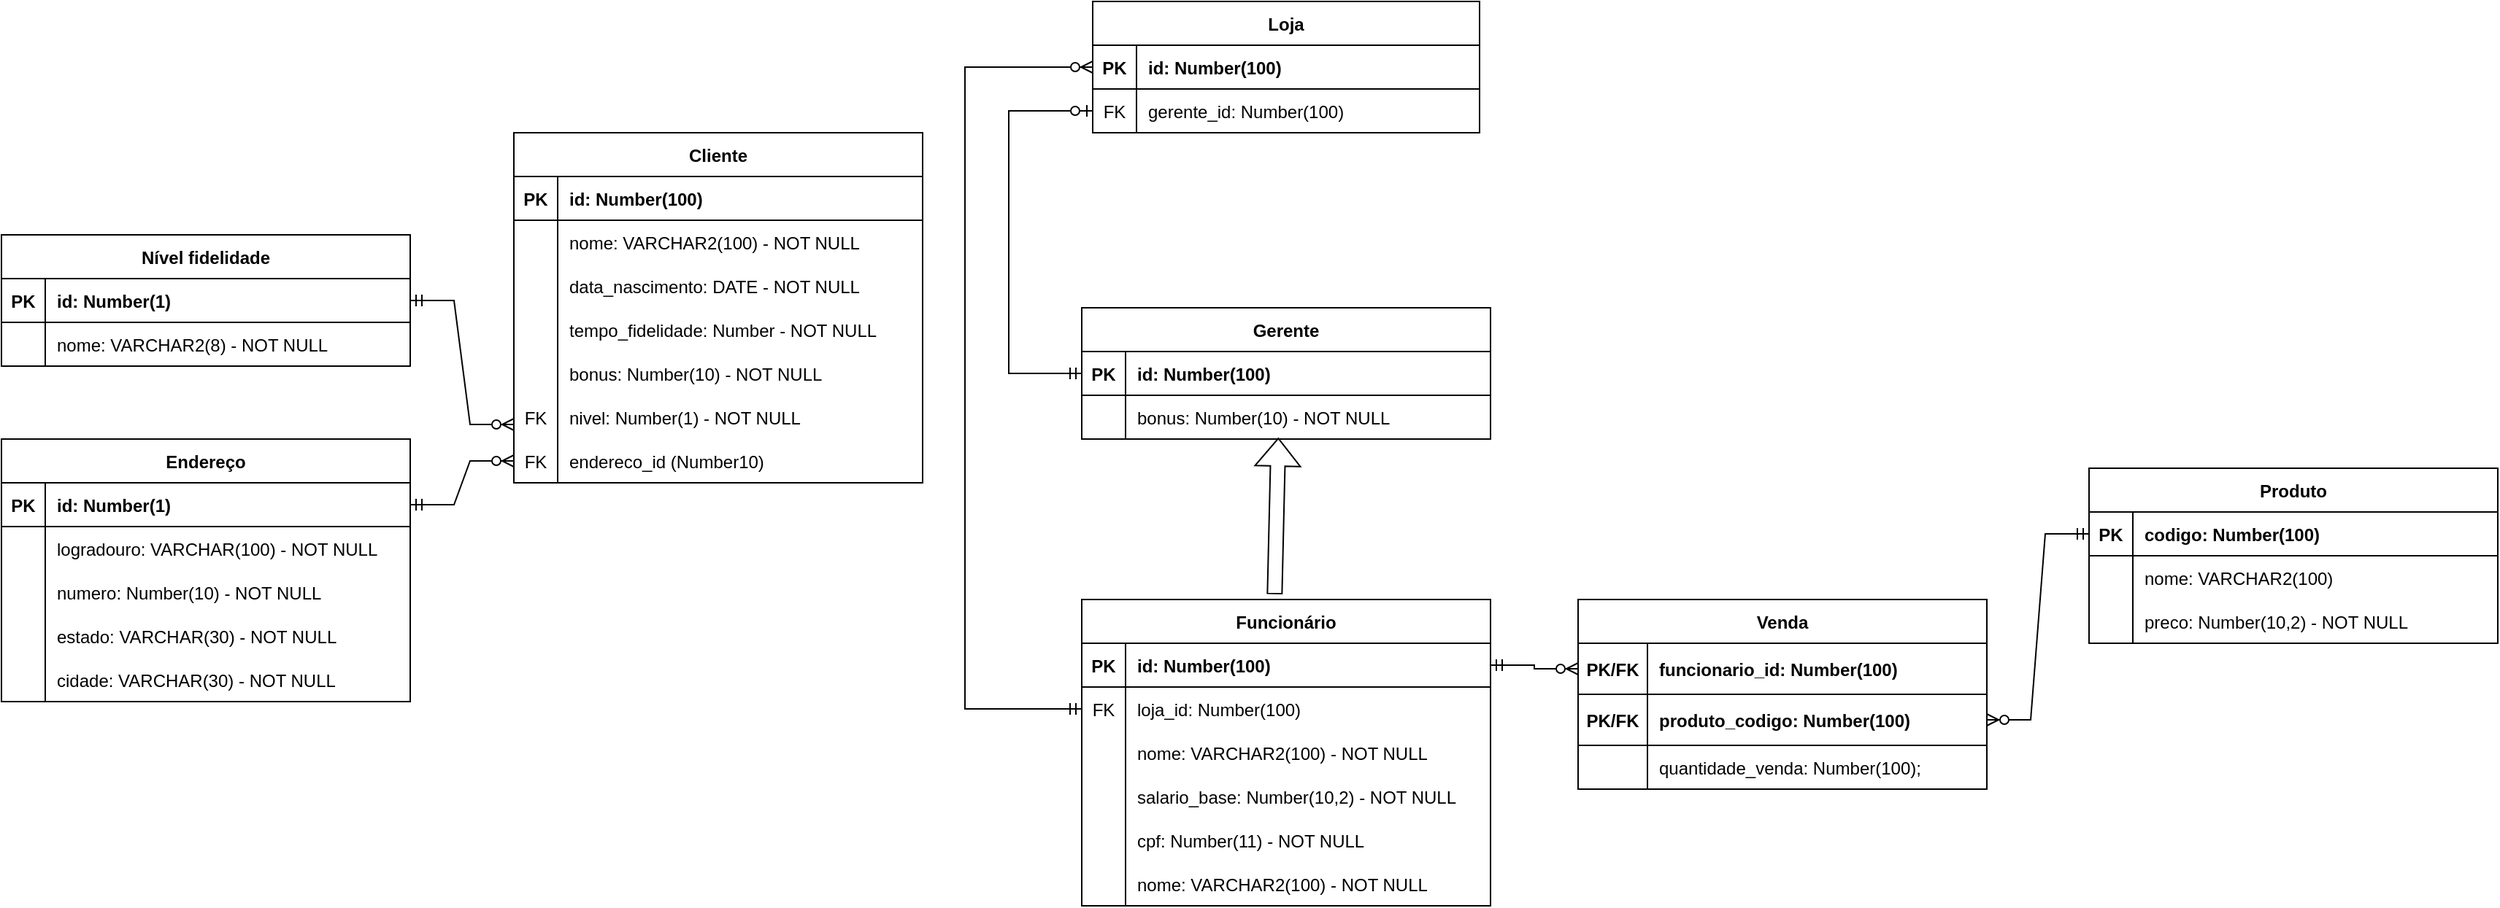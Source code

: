 <mxfile version="21.0.4" type="device"><diagram id="R2lEEEUBdFMjLlhIrx00" name="Page-1"><mxGraphModel dx="2559" dy="919" grid="1" gridSize="10" guides="1" tooltips="1" connect="1" arrows="1" fold="1" page="1" pageScale="1" pageWidth="850" pageHeight="1100" math="0" shadow="0" extFonts="Permanent Marker^https://fonts.googleapis.com/css?family=Permanent+Marker"><root><mxCell id="0"/><mxCell id="1" parent="0"/><mxCell id="8-g0kvfaMB6sm2npiNc5-183" value="" style="edgeStyle=orthogonalEdgeStyle;fontSize=12;html=1;endArrow=ERzeroToOne;startArrow=ERmandOne;rounded=0;exitX=0;exitY=0.5;exitDx=0;exitDy=0;entryX=0;entryY=0.5;entryDx=0;entryDy=0;" parent="1" source="8-g0kvfaMB6sm2npiNc5-152" target="8-g0kvfaMB6sm2npiNc5-37" edge="1"><mxGeometry width="100" height="100" relative="1" as="geometry"><mxPoint x="200" y="200" as="sourcePoint"/><mxPoint x="270" y="75" as="targetPoint"/><Array as="points"><mxPoint x="220" y="255"/><mxPoint x="220" y="75"/></Array></mxGeometry></mxCell><mxCell id="8-g0kvfaMB6sm2npiNc5-1" value="Loja" style="shape=table;startSize=30;container=1;collapsible=1;childLayout=tableLayout;fixedRows=1;rowLines=0;fontStyle=1;align=center;resizeLast=1;" parent="1" vertex="1"><mxGeometry x="277.5" width="265" height="90" as="geometry"/></mxCell><mxCell id="8-g0kvfaMB6sm2npiNc5-2" value="" style="shape=tableRow;horizontal=0;startSize=0;swimlaneHead=0;swimlaneBody=0;fillColor=none;collapsible=0;dropTarget=0;points=[[0,0.5],[1,0.5]];portConstraint=eastwest;top=0;left=0;right=0;bottom=1;" parent="8-g0kvfaMB6sm2npiNc5-1" vertex="1"><mxGeometry y="30" width="265" height="30" as="geometry"/></mxCell><mxCell id="8-g0kvfaMB6sm2npiNc5-3" value="PK" style="shape=partialRectangle;connectable=0;fillColor=none;top=0;left=0;bottom=0;right=0;fontStyle=1;overflow=hidden;" parent="8-g0kvfaMB6sm2npiNc5-2" vertex="1"><mxGeometry width="30" height="30" as="geometry"><mxRectangle width="30" height="30" as="alternateBounds"/></mxGeometry></mxCell><mxCell id="8-g0kvfaMB6sm2npiNc5-4" value="id: Number(100)" style="shape=partialRectangle;connectable=0;fillColor=none;top=0;left=0;bottom=0;right=0;align=left;spacingLeft=6;fontStyle=1;overflow=hidden;" parent="8-g0kvfaMB6sm2npiNc5-2" vertex="1"><mxGeometry x="30" width="235" height="30" as="geometry"><mxRectangle width="235" height="30" as="alternateBounds"/></mxGeometry></mxCell><mxCell id="8-g0kvfaMB6sm2npiNc5-37" value="" style="shape=tableRow;horizontal=0;startSize=0;swimlaneHead=0;swimlaneBody=0;fillColor=none;collapsible=0;dropTarget=0;points=[[0,0.5],[1,0.5]];portConstraint=eastwest;top=0;left=0;right=0;bottom=0;" parent="8-g0kvfaMB6sm2npiNc5-1" vertex="1"><mxGeometry y="60" width="265" height="30" as="geometry"/></mxCell><mxCell id="8-g0kvfaMB6sm2npiNc5-38" value="FK" style="shape=partialRectangle;connectable=0;fillColor=none;top=0;left=0;bottom=0;right=0;editable=1;overflow=hidden;" parent="8-g0kvfaMB6sm2npiNc5-37" vertex="1"><mxGeometry width="30" height="30" as="geometry"><mxRectangle width="30" height="30" as="alternateBounds"/></mxGeometry></mxCell><mxCell id="8-g0kvfaMB6sm2npiNc5-39" value="gerente_id: Number(100)" style="shape=partialRectangle;connectable=0;fillColor=none;top=0;left=0;bottom=0;right=0;align=left;spacingLeft=6;overflow=hidden;" parent="8-g0kvfaMB6sm2npiNc5-37" vertex="1"><mxGeometry x="30" width="235" height="30" as="geometry"><mxRectangle width="235" height="30" as="alternateBounds"/></mxGeometry></mxCell><mxCell id="8-g0kvfaMB6sm2npiNc5-8" value="Produto" style="shape=table;startSize=30;container=1;collapsible=1;childLayout=tableLayout;fixedRows=1;rowLines=0;fontStyle=1;align=center;resizeLast=1;" parent="1" vertex="1"><mxGeometry x="960" y="320" width="280" height="120" as="geometry"/></mxCell><mxCell id="8-g0kvfaMB6sm2npiNc5-9" value="" style="shape=tableRow;horizontal=0;startSize=0;swimlaneHead=0;swimlaneBody=0;fillColor=none;collapsible=0;dropTarget=0;points=[[0,0.5],[1,0.5]];portConstraint=eastwest;top=0;left=0;right=0;bottom=1;" parent="8-g0kvfaMB6sm2npiNc5-8" vertex="1"><mxGeometry y="30" width="280" height="30" as="geometry"/></mxCell><mxCell id="8-g0kvfaMB6sm2npiNc5-10" value="PK" style="shape=partialRectangle;connectable=0;fillColor=none;top=0;left=0;bottom=0;right=0;fontStyle=1;overflow=hidden;" parent="8-g0kvfaMB6sm2npiNc5-9" vertex="1"><mxGeometry width="30" height="30" as="geometry"><mxRectangle width="30" height="30" as="alternateBounds"/></mxGeometry></mxCell><mxCell id="8-g0kvfaMB6sm2npiNc5-11" value="codigo: Number(100)" style="shape=partialRectangle;connectable=0;fillColor=none;top=0;left=0;bottom=0;right=0;align=left;spacingLeft=6;fontStyle=1;overflow=hidden;" parent="8-g0kvfaMB6sm2npiNc5-9" vertex="1"><mxGeometry x="30" width="250" height="30" as="geometry"><mxRectangle width="250" height="30" as="alternateBounds"/></mxGeometry></mxCell><mxCell id="8-g0kvfaMB6sm2npiNc5-16" value="" style="shape=tableRow;horizontal=0;startSize=0;swimlaneHead=0;swimlaneBody=0;fillColor=none;collapsible=0;dropTarget=0;points=[[0,0.5],[1,0.5]];portConstraint=eastwest;top=0;left=0;right=0;bottom=0;" parent="8-g0kvfaMB6sm2npiNc5-8" vertex="1"><mxGeometry y="60" width="280" height="30" as="geometry"/></mxCell><mxCell id="8-g0kvfaMB6sm2npiNc5-17" value="" style="shape=partialRectangle;connectable=0;fillColor=none;top=0;left=0;bottom=0;right=0;editable=1;overflow=hidden;" parent="8-g0kvfaMB6sm2npiNc5-16" vertex="1"><mxGeometry width="30" height="30" as="geometry"><mxRectangle width="30" height="30" as="alternateBounds"/></mxGeometry></mxCell><mxCell id="8-g0kvfaMB6sm2npiNc5-18" value="nome: VARCHAR2(100)" style="shape=partialRectangle;connectable=0;fillColor=none;top=0;left=0;bottom=0;right=0;align=left;spacingLeft=6;overflow=hidden;" parent="8-g0kvfaMB6sm2npiNc5-16" vertex="1"><mxGeometry x="30" width="250" height="30" as="geometry"><mxRectangle width="250" height="30" as="alternateBounds"/></mxGeometry></mxCell><mxCell id="8-g0kvfaMB6sm2npiNc5-77" value="" style="shape=tableRow;horizontal=0;startSize=0;swimlaneHead=0;swimlaneBody=0;fillColor=none;collapsible=0;dropTarget=0;points=[[0,0.5],[1,0.5]];portConstraint=eastwest;top=0;left=0;right=0;bottom=0;" parent="8-g0kvfaMB6sm2npiNc5-8" vertex="1"><mxGeometry y="90" width="280" height="30" as="geometry"/></mxCell><mxCell id="8-g0kvfaMB6sm2npiNc5-78" value="" style="shape=partialRectangle;connectable=0;fillColor=none;top=0;left=0;bottom=0;right=0;editable=1;overflow=hidden;" parent="8-g0kvfaMB6sm2npiNc5-77" vertex="1"><mxGeometry width="30" height="30" as="geometry"><mxRectangle width="30" height="30" as="alternateBounds"/></mxGeometry></mxCell><mxCell id="8-g0kvfaMB6sm2npiNc5-79" value="preco: Number(10,2) - NOT NULL" style="shape=partialRectangle;connectable=0;fillColor=none;top=0;left=0;bottom=0;right=0;align=left;spacingLeft=6;overflow=hidden;" parent="8-g0kvfaMB6sm2npiNc5-77" vertex="1"><mxGeometry x="30" width="250" height="30" as="geometry"><mxRectangle width="250" height="30" as="alternateBounds"/></mxGeometry></mxCell><mxCell id="8-g0kvfaMB6sm2npiNc5-20" value="Funcionário" style="shape=table;startSize=30;container=1;collapsible=1;childLayout=tableLayout;fixedRows=1;rowLines=0;fontStyle=1;align=center;resizeLast=1;" parent="1" vertex="1"><mxGeometry x="270" y="410" width="280" height="210" as="geometry"/></mxCell><mxCell id="8-g0kvfaMB6sm2npiNc5-21" value="" style="shape=tableRow;horizontal=0;startSize=0;swimlaneHead=0;swimlaneBody=0;fillColor=none;collapsible=0;dropTarget=0;points=[[0,0.5],[1,0.5]];portConstraint=eastwest;top=0;left=0;right=0;bottom=1;" parent="8-g0kvfaMB6sm2npiNc5-20" vertex="1"><mxGeometry y="30" width="280" height="30" as="geometry"/></mxCell><mxCell id="8-g0kvfaMB6sm2npiNc5-22" value="PK" style="shape=partialRectangle;connectable=0;fillColor=none;top=0;left=0;bottom=0;right=0;fontStyle=1;overflow=hidden;" parent="8-g0kvfaMB6sm2npiNc5-21" vertex="1"><mxGeometry width="30" height="30" as="geometry"><mxRectangle width="30" height="30" as="alternateBounds"/></mxGeometry></mxCell><mxCell id="8-g0kvfaMB6sm2npiNc5-23" value="id: Number(100)" style="shape=partialRectangle;connectable=0;fillColor=none;top=0;left=0;bottom=0;right=0;align=left;spacingLeft=6;fontStyle=1;overflow=hidden;" parent="8-g0kvfaMB6sm2npiNc5-21" vertex="1"><mxGeometry x="30" width="250" height="30" as="geometry"><mxRectangle width="250" height="30" as="alternateBounds"/></mxGeometry></mxCell><mxCell id="8-g0kvfaMB6sm2npiNc5-27" value="" style="shape=tableRow;horizontal=0;startSize=0;swimlaneHead=0;swimlaneBody=0;fillColor=none;collapsible=0;dropTarget=0;points=[[0,0.5],[1,0.5]];portConstraint=eastwest;top=0;left=0;right=0;bottom=0;" parent="8-g0kvfaMB6sm2npiNc5-20" vertex="1"><mxGeometry y="60" width="280" height="30" as="geometry"/></mxCell><mxCell id="8-g0kvfaMB6sm2npiNc5-28" value="FK" style="shape=partialRectangle;connectable=0;fillColor=none;top=0;left=0;bottom=0;right=0;editable=1;overflow=hidden;" parent="8-g0kvfaMB6sm2npiNc5-27" vertex="1"><mxGeometry width="30" height="30" as="geometry"><mxRectangle width="30" height="30" as="alternateBounds"/></mxGeometry></mxCell><mxCell id="8-g0kvfaMB6sm2npiNc5-29" value="loja_id: Number(100)" style="shape=partialRectangle;connectable=0;fillColor=none;top=0;left=0;bottom=0;right=0;align=left;spacingLeft=6;overflow=hidden;" parent="8-g0kvfaMB6sm2npiNc5-27" vertex="1"><mxGeometry x="30" width="250" height="30" as="geometry"><mxRectangle width="250" height="30" as="alternateBounds"/></mxGeometry></mxCell><mxCell id="8-g0kvfaMB6sm2npiNc5-24" value="" style="shape=tableRow;horizontal=0;startSize=0;swimlaneHead=0;swimlaneBody=0;fillColor=none;collapsible=0;dropTarget=0;points=[[0,0.5],[1,0.5]];portConstraint=eastwest;top=0;left=0;right=0;bottom=0;" parent="8-g0kvfaMB6sm2npiNc5-20" vertex="1"><mxGeometry y="90" width="280" height="30" as="geometry"/></mxCell><mxCell id="8-g0kvfaMB6sm2npiNc5-25" value="" style="shape=partialRectangle;connectable=0;fillColor=none;top=0;left=0;bottom=0;right=0;editable=1;overflow=hidden;" parent="8-g0kvfaMB6sm2npiNc5-24" vertex="1"><mxGeometry width="30" height="30" as="geometry"><mxRectangle width="30" height="30" as="alternateBounds"/></mxGeometry></mxCell><mxCell id="8-g0kvfaMB6sm2npiNc5-26" value="" style="shape=partialRectangle;connectable=0;fillColor=none;top=0;left=0;bottom=0;right=0;align=left;spacingLeft=6;overflow=hidden;" parent="8-g0kvfaMB6sm2npiNc5-24" vertex="1"><mxGeometry x="30" width="250" height="30" as="geometry"><mxRectangle width="250" height="30" as="alternateBounds"/></mxGeometry></mxCell><mxCell id="8-g0kvfaMB6sm2npiNc5-33" value="" style="shape=tableRow;horizontal=0;startSize=0;swimlaneHead=0;swimlaneBody=0;fillColor=none;collapsible=0;dropTarget=0;points=[[0,0.5],[1,0.5]];portConstraint=eastwest;top=0;left=0;right=0;bottom=0;" parent="8-g0kvfaMB6sm2npiNc5-20" vertex="1"><mxGeometry y="120" width="280" height="30" as="geometry"/></mxCell><mxCell id="8-g0kvfaMB6sm2npiNc5-34" value="" style="shape=partialRectangle;connectable=0;fillColor=none;top=0;left=0;bottom=0;right=0;editable=1;overflow=hidden;" parent="8-g0kvfaMB6sm2npiNc5-33" vertex="1"><mxGeometry width="30" height="30" as="geometry"><mxRectangle width="30" height="30" as="alternateBounds"/></mxGeometry></mxCell><mxCell id="8-g0kvfaMB6sm2npiNc5-35" value="" style="shape=partialRectangle;connectable=0;fillColor=none;top=0;left=0;bottom=0;right=0;align=left;spacingLeft=6;overflow=hidden;" parent="8-g0kvfaMB6sm2npiNc5-33" vertex="1"><mxGeometry x="30" width="250" height="30" as="geometry"><mxRectangle width="250" height="30" as="alternateBounds"/></mxGeometry></mxCell><mxCell id="8-g0kvfaMB6sm2npiNc5-180" value="" style="shape=tableRow;horizontal=0;startSize=0;swimlaneHead=0;swimlaneBody=0;fillColor=none;collapsible=0;dropTarget=0;points=[[0,0.5],[1,0.5]];portConstraint=eastwest;top=0;left=0;right=0;bottom=0;" parent="8-g0kvfaMB6sm2npiNc5-20" vertex="1"><mxGeometry y="150" width="280" height="30" as="geometry"/></mxCell><mxCell id="8-g0kvfaMB6sm2npiNc5-181" value="" style="shape=partialRectangle;connectable=0;fillColor=none;top=0;left=0;bottom=0;right=0;editable=1;overflow=hidden;" parent="8-g0kvfaMB6sm2npiNc5-180" vertex="1"><mxGeometry width="30" height="30" as="geometry"><mxRectangle width="30" height="30" as="alternateBounds"/></mxGeometry></mxCell><mxCell id="8-g0kvfaMB6sm2npiNc5-182" value="" style="shape=partialRectangle;connectable=0;fillColor=none;top=0;left=0;bottom=0;right=0;align=left;spacingLeft=6;overflow=hidden;" parent="8-g0kvfaMB6sm2npiNc5-180" vertex="1"><mxGeometry x="30" width="250" height="30" as="geometry"><mxRectangle width="250" height="30" as="alternateBounds"/></mxGeometry></mxCell><mxCell id="8-g0kvfaMB6sm2npiNc5-189" value="" style="shape=tableRow;horizontal=0;startSize=0;swimlaneHead=0;swimlaneBody=0;fillColor=none;collapsible=0;dropTarget=0;points=[[0,0.5],[1,0.5]];portConstraint=eastwest;top=0;left=0;right=0;bottom=0;" parent="8-g0kvfaMB6sm2npiNc5-20" vertex="1"><mxGeometry y="180" width="280" height="30" as="geometry"/></mxCell><mxCell id="8-g0kvfaMB6sm2npiNc5-190" value="" style="shape=partialRectangle;connectable=0;fillColor=none;top=0;left=0;bottom=0;right=0;editable=1;overflow=hidden;" parent="8-g0kvfaMB6sm2npiNc5-189" vertex="1"><mxGeometry width="30" height="30" as="geometry"><mxRectangle width="30" height="30" as="alternateBounds"/></mxGeometry></mxCell><mxCell id="8-g0kvfaMB6sm2npiNc5-191" value="" style="shape=partialRectangle;connectable=0;fillColor=none;top=0;left=0;bottom=0;right=0;align=left;spacingLeft=6;overflow=hidden;" parent="8-g0kvfaMB6sm2npiNc5-189" vertex="1"><mxGeometry x="30" width="250" height="30" as="geometry"><mxRectangle width="250" height="30" as="alternateBounds"/></mxGeometry></mxCell><mxCell id="8-g0kvfaMB6sm2npiNc5-42" value="Cliente" style="shape=table;startSize=30;container=1;collapsible=1;childLayout=tableLayout;fixedRows=1;rowLines=0;fontStyle=1;align=center;resizeLast=1;" parent="1" vertex="1"><mxGeometry x="-119" y="90" width="280" height="240" as="geometry"/></mxCell><mxCell id="8-g0kvfaMB6sm2npiNc5-43" value="" style="shape=tableRow;horizontal=0;startSize=0;swimlaneHead=0;swimlaneBody=0;fillColor=none;collapsible=0;dropTarget=0;points=[[0,0.5],[1,0.5]];portConstraint=eastwest;top=0;left=0;right=0;bottom=1;" parent="8-g0kvfaMB6sm2npiNc5-42" vertex="1"><mxGeometry y="30" width="280" height="30" as="geometry"/></mxCell><mxCell id="8-g0kvfaMB6sm2npiNc5-44" value="PK" style="shape=partialRectangle;connectable=0;fillColor=none;top=0;left=0;bottom=0;right=0;fontStyle=1;overflow=hidden;" parent="8-g0kvfaMB6sm2npiNc5-43" vertex="1"><mxGeometry width="30" height="30" as="geometry"><mxRectangle width="30" height="30" as="alternateBounds"/></mxGeometry></mxCell><mxCell id="8-g0kvfaMB6sm2npiNc5-45" value="id: Number(100)" style="shape=partialRectangle;connectable=0;fillColor=none;top=0;left=0;bottom=0;right=0;align=left;spacingLeft=6;fontStyle=1;overflow=hidden;" parent="8-g0kvfaMB6sm2npiNc5-43" vertex="1"><mxGeometry x="30" width="250" height="30" as="geometry"><mxRectangle width="250" height="30" as="alternateBounds"/></mxGeometry></mxCell><mxCell id="8-g0kvfaMB6sm2npiNc5-46" value="" style="shape=tableRow;horizontal=0;startSize=0;swimlaneHead=0;swimlaneBody=0;fillColor=none;collapsible=0;dropTarget=0;points=[[0,0.5],[1,0.5]];portConstraint=eastwest;top=0;left=0;right=0;bottom=0;" parent="8-g0kvfaMB6sm2npiNc5-42" vertex="1"><mxGeometry y="60" width="280" height="30" as="geometry"/></mxCell><mxCell id="8-g0kvfaMB6sm2npiNc5-47" value="" style="shape=partialRectangle;connectable=0;fillColor=none;top=0;left=0;bottom=0;right=0;editable=1;overflow=hidden;" parent="8-g0kvfaMB6sm2npiNc5-46" vertex="1"><mxGeometry width="30" height="30" as="geometry"><mxRectangle width="30" height="30" as="alternateBounds"/></mxGeometry></mxCell><mxCell id="8-g0kvfaMB6sm2npiNc5-48" value="nome: VARCHAR2(100) - NOT NULL" style="shape=partialRectangle;connectable=0;fillColor=none;top=0;left=0;bottom=0;right=0;align=left;spacingLeft=6;overflow=hidden;" parent="8-g0kvfaMB6sm2npiNc5-46" vertex="1"><mxGeometry x="30" width="250" height="30" as="geometry"><mxRectangle width="250" height="30" as="alternateBounds"/></mxGeometry></mxCell><mxCell id="8-g0kvfaMB6sm2npiNc5-49" value="" style="shape=tableRow;horizontal=0;startSize=0;swimlaneHead=0;swimlaneBody=0;fillColor=none;collapsible=0;dropTarget=0;points=[[0,0.5],[1,0.5]];portConstraint=eastwest;top=0;left=0;right=0;bottom=0;" parent="8-g0kvfaMB6sm2npiNc5-42" vertex="1"><mxGeometry y="90" width="280" height="30" as="geometry"/></mxCell><mxCell id="8-g0kvfaMB6sm2npiNc5-50" value="" style="shape=partialRectangle;connectable=0;fillColor=none;top=0;left=0;bottom=0;right=0;editable=1;overflow=hidden;" parent="8-g0kvfaMB6sm2npiNc5-49" vertex="1"><mxGeometry width="30" height="30" as="geometry"><mxRectangle width="30" height="30" as="alternateBounds"/></mxGeometry></mxCell><mxCell id="8-g0kvfaMB6sm2npiNc5-51" value="data_nascimento: DATE - NOT NULL" style="shape=partialRectangle;connectable=0;fillColor=none;top=0;left=0;bottom=0;right=0;align=left;spacingLeft=6;overflow=hidden;" parent="8-g0kvfaMB6sm2npiNc5-49" vertex="1"><mxGeometry x="30" width="250" height="30" as="geometry"><mxRectangle width="250" height="30" as="alternateBounds"/></mxGeometry></mxCell><mxCell id="8-g0kvfaMB6sm2npiNc5-52" value="" style="shape=tableRow;horizontal=0;startSize=0;swimlaneHead=0;swimlaneBody=0;fillColor=none;collapsible=0;dropTarget=0;points=[[0,0.5],[1,0.5]];portConstraint=eastwest;top=0;left=0;right=0;bottom=0;" parent="8-g0kvfaMB6sm2npiNc5-42" vertex="1"><mxGeometry y="120" width="280" height="30" as="geometry"/></mxCell><mxCell id="8-g0kvfaMB6sm2npiNc5-53" value="" style="shape=partialRectangle;connectable=0;fillColor=none;top=0;left=0;bottom=0;right=0;editable=1;overflow=hidden;" parent="8-g0kvfaMB6sm2npiNc5-52" vertex="1"><mxGeometry width="30" height="30" as="geometry"><mxRectangle width="30" height="30" as="alternateBounds"/></mxGeometry></mxCell><mxCell id="8-g0kvfaMB6sm2npiNc5-54" value="tempo_fidelidade: Number - NOT NULL" style="shape=partialRectangle;connectable=0;fillColor=none;top=0;left=0;bottom=0;right=0;align=left;spacingLeft=6;overflow=hidden;" parent="8-g0kvfaMB6sm2npiNc5-52" vertex="1"><mxGeometry x="30" width="250" height="30" as="geometry"><mxRectangle width="250" height="30" as="alternateBounds"/></mxGeometry></mxCell><mxCell id="8-g0kvfaMB6sm2npiNc5-68" value="" style="shape=tableRow;horizontal=0;startSize=0;swimlaneHead=0;swimlaneBody=0;fillColor=none;collapsible=0;dropTarget=0;points=[[0,0.5],[1,0.5]];portConstraint=eastwest;top=0;left=0;right=0;bottom=0;" parent="8-g0kvfaMB6sm2npiNc5-42" vertex="1"><mxGeometry y="150" width="280" height="30" as="geometry"/></mxCell><mxCell id="8-g0kvfaMB6sm2npiNc5-69" value="" style="shape=partialRectangle;connectable=0;fillColor=none;top=0;left=0;bottom=0;right=0;editable=1;overflow=hidden;" parent="8-g0kvfaMB6sm2npiNc5-68" vertex="1"><mxGeometry width="30" height="30" as="geometry"><mxRectangle width="30" height="30" as="alternateBounds"/></mxGeometry></mxCell><mxCell id="8-g0kvfaMB6sm2npiNc5-70" value="bonus: Number(10) - NOT NULL" style="shape=partialRectangle;connectable=0;fillColor=none;top=0;left=0;bottom=0;right=0;align=left;spacingLeft=6;overflow=hidden;" parent="8-g0kvfaMB6sm2npiNc5-68" vertex="1"><mxGeometry x="30" width="250" height="30" as="geometry"><mxRectangle width="250" height="30" as="alternateBounds"/></mxGeometry></mxCell><mxCell id="8-g0kvfaMB6sm2npiNc5-71" value="" style="shape=tableRow;horizontal=0;startSize=0;swimlaneHead=0;swimlaneBody=0;fillColor=none;collapsible=0;dropTarget=0;points=[[0,0.5],[1,0.5]];portConstraint=eastwest;top=0;left=0;right=0;bottom=0;" parent="8-g0kvfaMB6sm2npiNc5-42" vertex="1"><mxGeometry y="180" width="280" height="30" as="geometry"/></mxCell><mxCell id="8-g0kvfaMB6sm2npiNc5-72" value="FK" style="shape=partialRectangle;connectable=0;fillColor=none;top=0;left=0;bottom=0;right=0;editable=1;overflow=hidden;" parent="8-g0kvfaMB6sm2npiNc5-71" vertex="1"><mxGeometry width="30" height="30" as="geometry"><mxRectangle width="30" height="30" as="alternateBounds"/></mxGeometry></mxCell><mxCell id="8-g0kvfaMB6sm2npiNc5-73" value="nivel: Number(1) - NOT NULL" style="shape=partialRectangle;connectable=0;fillColor=none;top=0;left=0;bottom=0;right=0;align=left;spacingLeft=6;overflow=hidden;" parent="8-g0kvfaMB6sm2npiNc5-71" vertex="1"><mxGeometry x="30" width="250" height="30" as="geometry"><mxRectangle width="250" height="30" as="alternateBounds"/></mxGeometry></mxCell><mxCell id="8-g0kvfaMB6sm2npiNc5-112" value="" style="shape=tableRow;horizontal=0;startSize=0;swimlaneHead=0;swimlaneBody=0;fillColor=none;collapsible=0;dropTarget=0;points=[[0,0.5],[1,0.5]];portConstraint=eastwest;top=0;left=0;right=0;bottom=0;" parent="8-g0kvfaMB6sm2npiNc5-42" vertex="1"><mxGeometry y="210" width="280" height="30" as="geometry"/></mxCell><mxCell id="8-g0kvfaMB6sm2npiNc5-113" value="FK" style="shape=partialRectangle;connectable=0;fillColor=none;top=0;left=0;bottom=0;right=0;editable=1;overflow=hidden;" parent="8-g0kvfaMB6sm2npiNc5-112" vertex="1"><mxGeometry width="30" height="30" as="geometry"><mxRectangle width="30" height="30" as="alternateBounds"/></mxGeometry></mxCell><mxCell id="8-g0kvfaMB6sm2npiNc5-114" value="endereco_id (Number10)" style="shape=partialRectangle;connectable=0;fillColor=none;top=0;left=0;bottom=0;right=0;align=left;spacingLeft=6;overflow=hidden;" parent="8-g0kvfaMB6sm2npiNc5-112" vertex="1"><mxGeometry x="30" width="250" height="30" as="geometry"><mxRectangle width="250" height="30" as="alternateBounds"/></mxGeometry></mxCell><mxCell id="8-g0kvfaMB6sm2npiNc5-55" value="Nível fidelidade" style="shape=table;startSize=30;container=1;collapsible=1;childLayout=tableLayout;fixedRows=1;rowLines=0;fontStyle=1;align=center;resizeLast=1;" parent="1" vertex="1"><mxGeometry x="-470" y="160" width="280" height="90" as="geometry"/></mxCell><mxCell id="8-g0kvfaMB6sm2npiNc5-56" value="" style="shape=tableRow;horizontal=0;startSize=0;swimlaneHead=0;swimlaneBody=0;fillColor=none;collapsible=0;dropTarget=0;points=[[0,0.5],[1,0.5]];portConstraint=eastwest;top=0;left=0;right=0;bottom=1;" parent="8-g0kvfaMB6sm2npiNc5-55" vertex="1"><mxGeometry y="30" width="280" height="30" as="geometry"/></mxCell><mxCell id="8-g0kvfaMB6sm2npiNc5-57" value="PK" style="shape=partialRectangle;connectable=0;fillColor=none;top=0;left=0;bottom=0;right=0;fontStyle=1;overflow=hidden;" parent="8-g0kvfaMB6sm2npiNc5-56" vertex="1"><mxGeometry width="30" height="30" as="geometry"><mxRectangle width="30" height="30" as="alternateBounds"/></mxGeometry></mxCell><mxCell id="8-g0kvfaMB6sm2npiNc5-58" value="id: Number(1)" style="shape=partialRectangle;connectable=0;fillColor=none;top=0;left=0;bottom=0;right=0;align=left;spacingLeft=6;fontStyle=1;overflow=hidden;" parent="8-g0kvfaMB6sm2npiNc5-56" vertex="1"><mxGeometry x="30" width="250" height="30" as="geometry"><mxRectangle width="250" height="30" as="alternateBounds"/></mxGeometry></mxCell><mxCell id="8-g0kvfaMB6sm2npiNc5-59" value="" style="shape=tableRow;horizontal=0;startSize=0;swimlaneHead=0;swimlaneBody=0;fillColor=none;collapsible=0;dropTarget=0;points=[[0,0.5],[1,0.5]];portConstraint=eastwest;top=0;left=0;right=0;bottom=0;" parent="8-g0kvfaMB6sm2npiNc5-55" vertex="1"><mxGeometry y="60" width="280" height="30" as="geometry"/></mxCell><mxCell id="8-g0kvfaMB6sm2npiNc5-60" value="" style="shape=partialRectangle;connectable=0;fillColor=none;top=0;left=0;bottom=0;right=0;editable=1;overflow=hidden;" parent="8-g0kvfaMB6sm2npiNc5-59" vertex="1"><mxGeometry width="30" height="30" as="geometry"><mxRectangle width="30" height="30" as="alternateBounds"/></mxGeometry></mxCell><mxCell id="8-g0kvfaMB6sm2npiNc5-61" value="nome: VARCHAR2(8) - NOT NULL" style="shape=partialRectangle;connectable=0;fillColor=none;top=0;left=0;bottom=0;right=0;align=left;spacingLeft=6;overflow=hidden;" parent="8-g0kvfaMB6sm2npiNc5-59" vertex="1"><mxGeometry x="30" width="250" height="30" as="geometry"><mxRectangle width="250" height="30" as="alternateBounds"/></mxGeometry></mxCell><mxCell id="8-g0kvfaMB6sm2npiNc5-80" value="Venda" style="shape=table;startSize=30;container=1;collapsible=1;childLayout=tableLayout;fixedRows=1;rowLines=0;fontStyle=1;align=center;resizeLast=1;" parent="1" vertex="1"><mxGeometry x="610" y="410" width="280" height="130" as="geometry"/></mxCell><mxCell id="8-g0kvfaMB6sm2npiNc5-81" value="" style="shape=tableRow;horizontal=0;startSize=0;swimlaneHead=0;swimlaneBody=0;fillColor=none;collapsible=0;dropTarget=0;points=[[0,0.5],[1,0.5]];portConstraint=eastwest;top=0;left=0;right=0;bottom=1;" parent="8-g0kvfaMB6sm2npiNc5-80" vertex="1"><mxGeometry y="30" width="280" height="35" as="geometry"/></mxCell><mxCell id="8-g0kvfaMB6sm2npiNc5-82" value="PK/FK" style="shape=partialRectangle;connectable=0;fillColor=none;top=0;left=0;bottom=0;right=0;fontStyle=1;overflow=hidden;" parent="8-g0kvfaMB6sm2npiNc5-81" vertex="1"><mxGeometry width="47.5" height="35" as="geometry"><mxRectangle width="47.5" height="35" as="alternateBounds"/></mxGeometry></mxCell><mxCell id="8-g0kvfaMB6sm2npiNc5-83" value="funcionario_id: Number(100)" style="shape=partialRectangle;connectable=0;fillColor=none;top=0;left=0;bottom=0;right=0;align=left;spacingLeft=6;fontStyle=1;overflow=hidden;" parent="8-g0kvfaMB6sm2npiNc5-81" vertex="1"><mxGeometry x="47.5" width="232.5" height="35" as="geometry"><mxRectangle width="232.5" height="35" as="alternateBounds"/></mxGeometry></mxCell><mxCell id="8-g0kvfaMB6sm2npiNc5-107" value="" style="shape=tableRow;horizontal=0;startSize=0;swimlaneHead=0;swimlaneBody=0;fillColor=none;collapsible=0;dropTarget=0;points=[[0,0.5],[1,0.5]];portConstraint=eastwest;top=0;left=0;right=0;bottom=1;" parent="8-g0kvfaMB6sm2npiNc5-80" vertex="1"><mxGeometry y="65" width="280" height="35" as="geometry"/></mxCell><mxCell id="8-g0kvfaMB6sm2npiNc5-108" value="PK/FK" style="shape=partialRectangle;connectable=0;fillColor=none;top=0;left=0;bottom=0;right=0;fontStyle=1;overflow=hidden;" parent="8-g0kvfaMB6sm2npiNc5-107" vertex="1"><mxGeometry width="47.5" height="35" as="geometry"><mxRectangle width="47.5" height="35" as="alternateBounds"/></mxGeometry></mxCell><mxCell id="8-g0kvfaMB6sm2npiNc5-109" value="produto_codigo: Number(100)" style="shape=partialRectangle;connectable=0;fillColor=none;top=0;left=0;bottom=0;right=0;align=left;spacingLeft=6;fontStyle=1;overflow=hidden;" parent="8-g0kvfaMB6sm2npiNc5-107" vertex="1"><mxGeometry x="47.5" width="232.5" height="35" as="geometry"><mxRectangle width="232.5" height="35" as="alternateBounds"/></mxGeometry></mxCell><mxCell id="8-g0kvfaMB6sm2npiNc5-87" value="" style="shape=tableRow;horizontal=0;startSize=0;swimlaneHead=0;swimlaneBody=0;fillColor=none;collapsible=0;dropTarget=0;points=[[0,0.5],[1,0.5]];portConstraint=eastwest;top=0;left=0;right=0;bottom=0;" parent="8-g0kvfaMB6sm2npiNc5-80" vertex="1"><mxGeometry y="100" width="280" height="30" as="geometry"/></mxCell><mxCell id="8-g0kvfaMB6sm2npiNc5-88" value="" style="shape=partialRectangle;connectable=0;fillColor=none;top=0;left=0;bottom=0;right=0;editable=1;overflow=hidden;" parent="8-g0kvfaMB6sm2npiNc5-87" vertex="1"><mxGeometry width="47.5" height="30" as="geometry"><mxRectangle width="47.5" height="30" as="alternateBounds"/></mxGeometry></mxCell><mxCell id="8-g0kvfaMB6sm2npiNc5-89" value="quantidade_venda: Number(100);" style="shape=partialRectangle;connectable=0;fillColor=none;top=0;left=0;bottom=0;right=0;align=left;spacingLeft=6;overflow=hidden;" parent="8-g0kvfaMB6sm2npiNc5-87" vertex="1"><mxGeometry x="47.5" width="232.5" height="30" as="geometry"><mxRectangle width="232.5" height="30" as="alternateBounds"/></mxGeometry></mxCell><mxCell id="8-g0kvfaMB6sm2npiNc5-124" value="" style="edgeStyle=entityRelationEdgeStyle;fontSize=12;html=1;endArrow=ERzeroToMany;startArrow=ERmandOne;rounded=0;exitX=0;exitY=0.5;exitDx=0;exitDy=0;entryX=1;entryY=0.5;entryDx=0;entryDy=0;" parent="1" source="8-g0kvfaMB6sm2npiNc5-9" target="8-g0kvfaMB6sm2npiNc5-107" edge="1"><mxGeometry width="100" height="100" relative="1" as="geometry"><mxPoint x="562" y="460" as="sourcePoint"/><mxPoint x="880" y="372" as="targetPoint"/></mxGeometry></mxCell><mxCell id="8-g0kvfaMB6sm2npiNc5-125" value="" style="edgeStyle=entityRelationEdgeStyle;fontSize=12;html=1;endArrow=ERzeroToMany;startArrow=ERmandOne;rounded=0;entryX=0;entryY=0.5;entryDx=0;entryDy=0;exitX=1;exitY=0.5;exitDx=0;exitDy=0;" parent="1" target="8-g0kvfaMB6sm2npiNc5-81" edge="1" source="8-g0kvfaMB6sm2npiNc5-21"><mxGeometry width="100" height="100" relative="1" as="geometry"><mxPoint x="570" y="380" as="sourcePoint"/><mxPoint x="580" y="430" as="targetPoint"/></mxGeometry></mxCell><mxCell id="8-g0kvfaMB6sm2npiNc5-126" value="Endereço" style="shape=table;startSize=30;container=1;collapsible=1;childLayout=tableLayout;fixedRows=1;rowLines=0;fontStyle=1;align=center;resizeLast=1;" parent="1" vertex="1"><mxGeometry x="-470" y="300" width="280" height="180" as="geometry"/></mxCell><mxCell id="8-g0kvfaMB6sm2npiNc5-127" value="" style="shape=tableRow;horizontal=0;startSize=0;swimlaneHead=0;swimlaneBody=0;fillColor=none;collapsible=0;dropTarget=0;points=[[0,0.5],[1,0.5]];portConstraint=eastwest;top=0;left=0;right=0;bottom=1;" parent="8-g0kvfaMB6sm2npiNc5-126" vertex="1"><mxGeometry y="30" width="280" height="30" as="geometry"/></mxCell><mxCell id="8-g0kvfaMB6sm2npiNc5-128" value="PK" style="shape=partialRectangle;connectable=0;fillColor=none;top=0;left=0;bottom=0;right=0;fontStyle=1;overflow=hidden;" parent="8-g0kvfaMB6sm2npiNc5-127" vertex="1"><mxGeometry width="30" height="30" as="geometry"><mxRectangle width="30" height="30" as="alternateBounds"/></mxGeometry></mxCell><mxCell id="8-g0kvfaMB6sm2npiNc5-129" value="id: Number(1)" style="shape=partialRectangle;connectable=0;fillColor=none;top=0;left=0;bottom=0;right=0;align=left;spacingLeft=6;fontStyle=1;overflow=hidden;" parent="8-g0kvfaMB6sm2npiNc5-127" vertex="1"><mxGeometry x="30" width="250" height="30" as="geometry"><mxRectangle width="250" height="30" as="alternateBounds"/></mxGeometry></mxCell><mxCell id="8-g0kvfaMB6sm2npiNc5-130" value="" style="shape=tableRow;horizontal=0;startSize=0;swimlaneHead=0;swimlaneBody=0;fillColor=none;collapsible=0;dropTarget=0;points=[[0,0.5],[1,0.5]];portConstraint=eastwest;top=0;left=0;right=0;bottom=0;" parent="8-g0kvfaMB6sm2npiNc5-126" vertex="1"><mxGeometry y="60" width="280" height="30" as="geometry"/></mxCell><mxCell id="8-g0kvfaMB6sm2npiNc5-131" value="" style="shape=partialRectangle;connectable=0;fillColor=none;top=0;left=0;bottom=0;right=0;editable=1;overflow=hidden;" parent="8-g0kvfaMB6sm2npiNc5-130" vertex="1"><mxGeometry width="30" height="30" as="geometry"><mxRectangle width="30" height="30" as="alternateBounds"/></mxGeometry></mxCell><mxCell id="8-g0kvfaMB6sm2npiNc5-132" value="logradouro: VARCHAR(100) - NOT NULL" style="shape=partialRectangle;connectable=0;fillColor=none;top=0;left=0;bottom=0;right=0;align=left;spacingLeft=6;overflow=hidden;" parent="8-g0kvfaMB6sm2npiNc5-130" vertex="1"><mxGeometry x="30" width="250" height="30" as="geometry"><mxRectangle width="250" height="30" as="alternateBounds"/></mxGeometry></mxCell><mxCell id="8-g0kvfaMB6sm2npiNc5-137" value="" style="shape=tableRow;horizontal=0;startSize=0;swimlaneHead=0;swimlaneBody=0;fillColor=none;collapsible=0;dropTarget=0;points=[[0,0.5],[1,0.5]];portConstraint=eastwest;top=0;left=0;right=0;bottom=0;" parent="8-g0kvfaMB6sm2npiNc5-126" vertex="1"><mxGeometry y="90" width="280" height="30" as="geometry"/></mxCell><mxCell id="8-g0kvfaMB6sm2npiNc5-138" value="" style="shape=partialRectangle;connectable=0;fillColor=none;top=0;left=0;bottom=0;right=0;editable=1;overflow=hidden;" parent="8-g0kvfaMB6sm2npiNc5-137" vertex="1"><mxGeometry width="30" height="30" as="geometry"><mxRectangle width="30" height="30" as="alternateBounds"/></mxGeometry></mxCell><mxCell id="8-g0kvfaMB6sm2npiNc5-139" value="numero: Number(10) - NOT NULL" style="shape=partialRectangle;connectable=0;fillColor=none;top=0;left=0;bottom=0;right=0;align=left;spacingLeft=6;overflow=hidden;" parent="8-g0kvfaMB6sm2npiNc5-137" vertex="1"><mxGeometry x="30" width="250" height="30" as="geometry"><mxRectangle width="250" height="30" as="alternateBounds"/></mxGeometry></mxCell><mxCell id="8-g0kvfaMB6sm2npiNc5-140" value="" style="shape=tableRow;horizontal=0;startSize=0;swimlaneHead=0;swimlaneBody=0;fillColor=none;collapsible=0;dropTarget=0;points=[[0,0.5],[1,0.5]];portConstraint=eastwest;top=0;left=0;right=0;bottom=0;" parent="8-g0kvfaMB6sm2npiNc5-126" vertex="1"><mxGeometry y="120" width="280" height="30" as="geometry"/></mxCell><mxCell id="8-g0kvfaMB6sm2npiNc5-141" value="" style="shape=partialRectangle;connectable=0;fillColor=none;top=0;left=0;bottom=0;right=0;editable=1;overflow=hidden;" parent="8-g0kvfaMB6sm2npiNc5-140" vertex="1"><mxGeometry width="30" height="30" as="geometry"><mxRectangle width="30" height="30" as="alternateBounds"/></mxGeometry></mxCell><mxCell id="8-g0kvfaMB6sm2npiNc5-142" value="estado: VARCHAR(30) - NOT NULL" style="shape=partialRectangle;connectable=0;fillColor=none;top=0;left=0;bottom=0;right=0;align=left;spacingLeft=6;overflow=hidden;" parent="8-g0kvfaMB6sm2npiNc5-140" vertex="1"><mxGeometry x="30" width="250" height="30" as="geometry"><mxRectangle width="250" height="30" as="alternateBounds"/></mxGeometry></mxCell><mxCell id="8-g0kvfaMB6sm2npiNc5-143" value="" style="shape=tableRow;horizontal=0;startSize=0;swimlaneHead=0;swimlaneBody=0;fillColor=none;collapsible=0;dropTarget=0;points=[[0,0.5],[1,0.5]];portConstraint=eastwest;top=0;left=0;right=0;bottom=0;" parent="8-g0kvfaMB6sm2npiNc5-126" vertex="1"><mxGeometry y="150" width="280" height="30" as="geometry"/></mxCell><mxCell id="8-g0kvfaMB6sm2npiNc5-144" value="" style="shape=partialRectangle;connectable=0;fillColor=none;top=0;left=0;bottom=0;right=0;editable=1;overflow=hidden;" parent="8-g0kvfaMB6sm2npiNc5-143" vertex="1"><mxGeometry width="30" height="30" as="geometry"><mxRectangle width="30" height="30" as="alternateBounds"/></mxGeometry></mxCell><mxCell id="8-g0kvfaMB6sm2npiNc5-145" value="cidade: VARCHAR(30) - NOT NULL" style="shape=partialRectangle;connectable=0;fillColor=none;top=0;left=0;bottom=0;right=0;align=left;spacingLeft=6;overflow=hidden;" parent="8-g0kvfaMB6sm2npiNc5-143" vertex="1"><mxGeometry x="30" width="250" height="30" as="geometry"><mxRectangle width="250" height="30" as="alternateBounds"/></mxGeometry></mxCell><mxCell id="8-g0kvfaMB6sm2npiNc5-151" value="Gerente" style="shape=table;startSize=30;container=1;collapsible=1;childLayout=tableLayout;fixedRows=1;rowLines=0;fontStyle=1;align=center;resizeLast=1;" parent="1" vertex="1"><mxGeometry x="270" y="210" width="280" height="90" as="geometry"/></mxCell><mxCell id="8-g0kvfaMB6sm2npiNc5-152" value="" style="shape=tableRow;horizontal=0;startSize=0;swimlaneHead=0;swimlaneBody=0;fillColor=none;collapsible=0;dropTarget=0;points=[[0,0.5],[1,0.5]];portConstraint=eastwest;top=0;left=0;right=0;bottom=1;" parent="8-g0kvfaMB6sm2npiNc5-151" vertex="1"><mxGeometry y="30" width="280" height="30" as="geometry"/></mxCell><mxCell id="8-g0kvfaMB6sm2npiNc5-153" value="PK" style="shape=partialRectangle;connectable=0;fillColor=none;top=0;left=0;bottom=0;right=0;fontStyle=1;overflow=hidden;" parent="8-g0kvfaMB6sm2npiNc5-152" vertex="1"><mxGeometry width="30" height="30" as="geometry"><mxRectangle width="30" height="30" as="alternateBounds"/></mxGeometry></mxCell><mxCell id="8-g0kvfaMB6sm2npiNc5-154" value="id: Number(100)" style="shape=partialRectangle;connectable=0;fillColor=none;top=0;left=0;bottom=0;right=0;align=left;spacingLeft=6;fontStyle=1;overflow=hidden;" parent="8-g0kvfaMB6sm2npiNc5-152" vertex="1"><mxGeometry x="30" width="250" height="30" as="geometry"><mxRectangle width="250" height="30" as="alternateBounds"/></mxGeometry></mxCell><mxCell id="8-g0kvfaMB6sm2npiNc5-164" value="" style="shape=tableRow;horizontal=0;startSize=0;swimlaneHead=0;swimlaneBody=0;fillColor=none;collapsible=0;dropTarget=0;points=[[0,0.5],[1,0.5]];portConstraint=eastwest;top=0;left=0;right=0;bottom=0;" parent="8-g0kvfaMB6sm2npiNc5-151" vertex="1"><mxGeometry y="60" width="280" height="30" as="geometry"/></mxCell><mxCell id="8-g0kvfaMB6sm2npiNc5-165" value="" style="shape=partialRectangle;connectable=0;fillColor=none;top=0;left=0;bottom=0;right=0;editable=1;overflow=hidden;" parent="8-g0kvfaMB6sm2npiNc5-164" vertex="1"><mxGeometry width="30" height="30" as="geometry"><mxRectangle width="30" height="30" as="alternateBounds"/></mxGeometry></mxCell><mxCell id="8-g0kvfaMB6sm2npiNc5-166" value="bonus: Number(10) - NOT NULL" style="shape=partialRectangle;connectable=0;fillColor=none;top=0;left=0;bottom=0;right=0;align=left;spacingLeft=6;overflow=hidden;" parent="8-g0kvfaMB6sm2npiNc5-164" vertex="1"><mxGeometry x="30" width="250" height="30" as="geometry"><mxRectangle width="250" height="30" as="alternateBounds"/></mxGeometry></mxCell><mxCell id="8-g0kvfaMB6sm2npiNc5-185" value="" style="shape=flexArrow;endArrow=classic;html=1;rounded=0;entryX=0.481;entryY=0.967;entryDx=0;entryDy=0;entryPerimeter=0;exitX=0.472;exitY=-0.017;exitDx=0;exitDy=0;exitPerimeter=0;" parent="1" source="8-g0kvfaMB6sm2npiNc5-20" target="8-g0kvfaMB6sm2npiNc5-164" edge="1"><mxGeometry width="50" height="50" relative="1" as="geometry"><mxPoint x="270" y="430" as="sourcePoint"/><mxPoint x="320" y="380" as="targetPoint"/></mxGeometry></mxCell><mxCell id="8-g0kvfaMB6sm2npiNc5-188" value="" style="edgeStyle=orthogonalEdgeStyle;fontSize=12;html=1;endArrow=ERzeroToMany;startArrow=ERmandOne;rounded=0;entryX=0;entryY=0.5;entryDx=0;entryDy=0;exitX=0;exitY=0.5;exitDx=0;exitDy=0;" parent="1" source="8-g0kvfaMB6sm2npiNc5-27" target="8-g0kvfaMB6sm2npiNc5-2" edge="1"><mxGeometry width="100" height="100" relative="1" as="geometry"><mxPoint x="70" y="400" as="sourcePoint"/><mxPoint x="170" y="300" as="targetPoint"/><Array as="points"><mxPoint x="190" y="485"/><mxPoint x="190" y="45"/></Array></mxGeometry></mxCell><mxCell id="8-g0kvfaMB6sm2npiNc5-192" value="salario_base: Number(10,2) - NOT NULL" style="shape=partialRectangle;connectable=0;fillColor=none;top=0;left=0;bottom=0;right=0;align=left;spacingLeft=6;overflow=hidden;" parent="1" vertex="1"><mxGeometry x="300" y="530" width="250" height="30" as="geometry"><mxRectangle width="250" height="30" as="alternateBounds"/></mxGeometry></mxCell><mxCell id="8-g0kvfaMB6sm2npiNc5-193" value="cpf: Number(11) - NOT NULL" style="shape=partialRectangle;connectable=0;fillColor=none;top=0;left=0;bottom=0;right=0;align=left;spacingLeft=6;overflow=hidden;" parent="1" vertex="1"><mxGeometry x="300" y="560" width="250" height="30" as="geometry"><mxRectangle width="250" height="30" as="alternateBounds"/></mxGeometry></mxCell><mxCell id="8-g0kvfaMB6sm2npiNc5-194" value="nome: VARCHAR2(100) - NOT NULL" style="shape=partialRectangle;connectable=0;fillColor=none;top=0;left=0;bottom=0;right=0;align=left;spacingLeft=6;overflow=hidden;" parent="1" vertex="1"><mxGeometry x="300" y="590" width="250" height="30" as="geometry"><mxRectangle width="250" height="30" as="alternateBounds"/></mxGeometry></mxCell><mxCell id="8-g0kvfaMB6sm2npiNc5-196" value="nome: VARCHAR2(100) - NOT NULL" style="shape=partialRectangle;connectable=0;fillColor=none;top=0;left=0;bottom=0;right=0;align=left;spacingLeft=6;overflow=hidden;" parent="1" vertex="1"><mxGeometry x="300" y="500" width="250" height="30" as="geometry"><mxRectangle width="250" height="30" as="alternateBounds"/></mxGeometry></mxCell><mxCell id="R0OLTJsP1_4rLTcatojp-1" value="" style="edgeStyle=entityRelationEdgeStyle;fontSize=12;html=1;endArrow=ERzeroToMany;startArrow=ERmandOne;rounded=0;exitX=1;exitY=0.5;exitDx=0;exitDy=0;" edge="1" parent="1" source="8-g0kvfaMB6sm2npiNc5-56"><mxGeometry width="100" height="100" relative="1" as="geometry"><mxPoint x="-219" y="390" as="sourcePoint"/><mxPoint x="-119" y="290" as="targetPoint"/></mxGeometry></mxCell><mxCell id="R0OLTJsP1_4rLTcatojp-2" value="" style="edgeStyle=entityRelationEdgeStyle;fontSize=12;html=1;endArrow=ERzeroToMany;startArrow=ERmandOne;rounded=0;exitX=1;exitY=0.5;exitDx=0;exitDy=0;entryX=0;entryY=0.5;entryDx=0;entryDy=0;" edge="1" parent="1" source="8-g0kvfaMB6sm2npiNc5-127" target="8-g0kvfaMB6sm2npiNc5-112"><mxGeometry width="100" height="100" relative="1" as="geometry"><mxPoint x="-160" y="347.5" as="sourcePoint"/><mxPoint x="-89" y="432.5" as="targetPoint"/></mxGeometry></mxCell></root></mxGraphModel></diagram></mxfile>